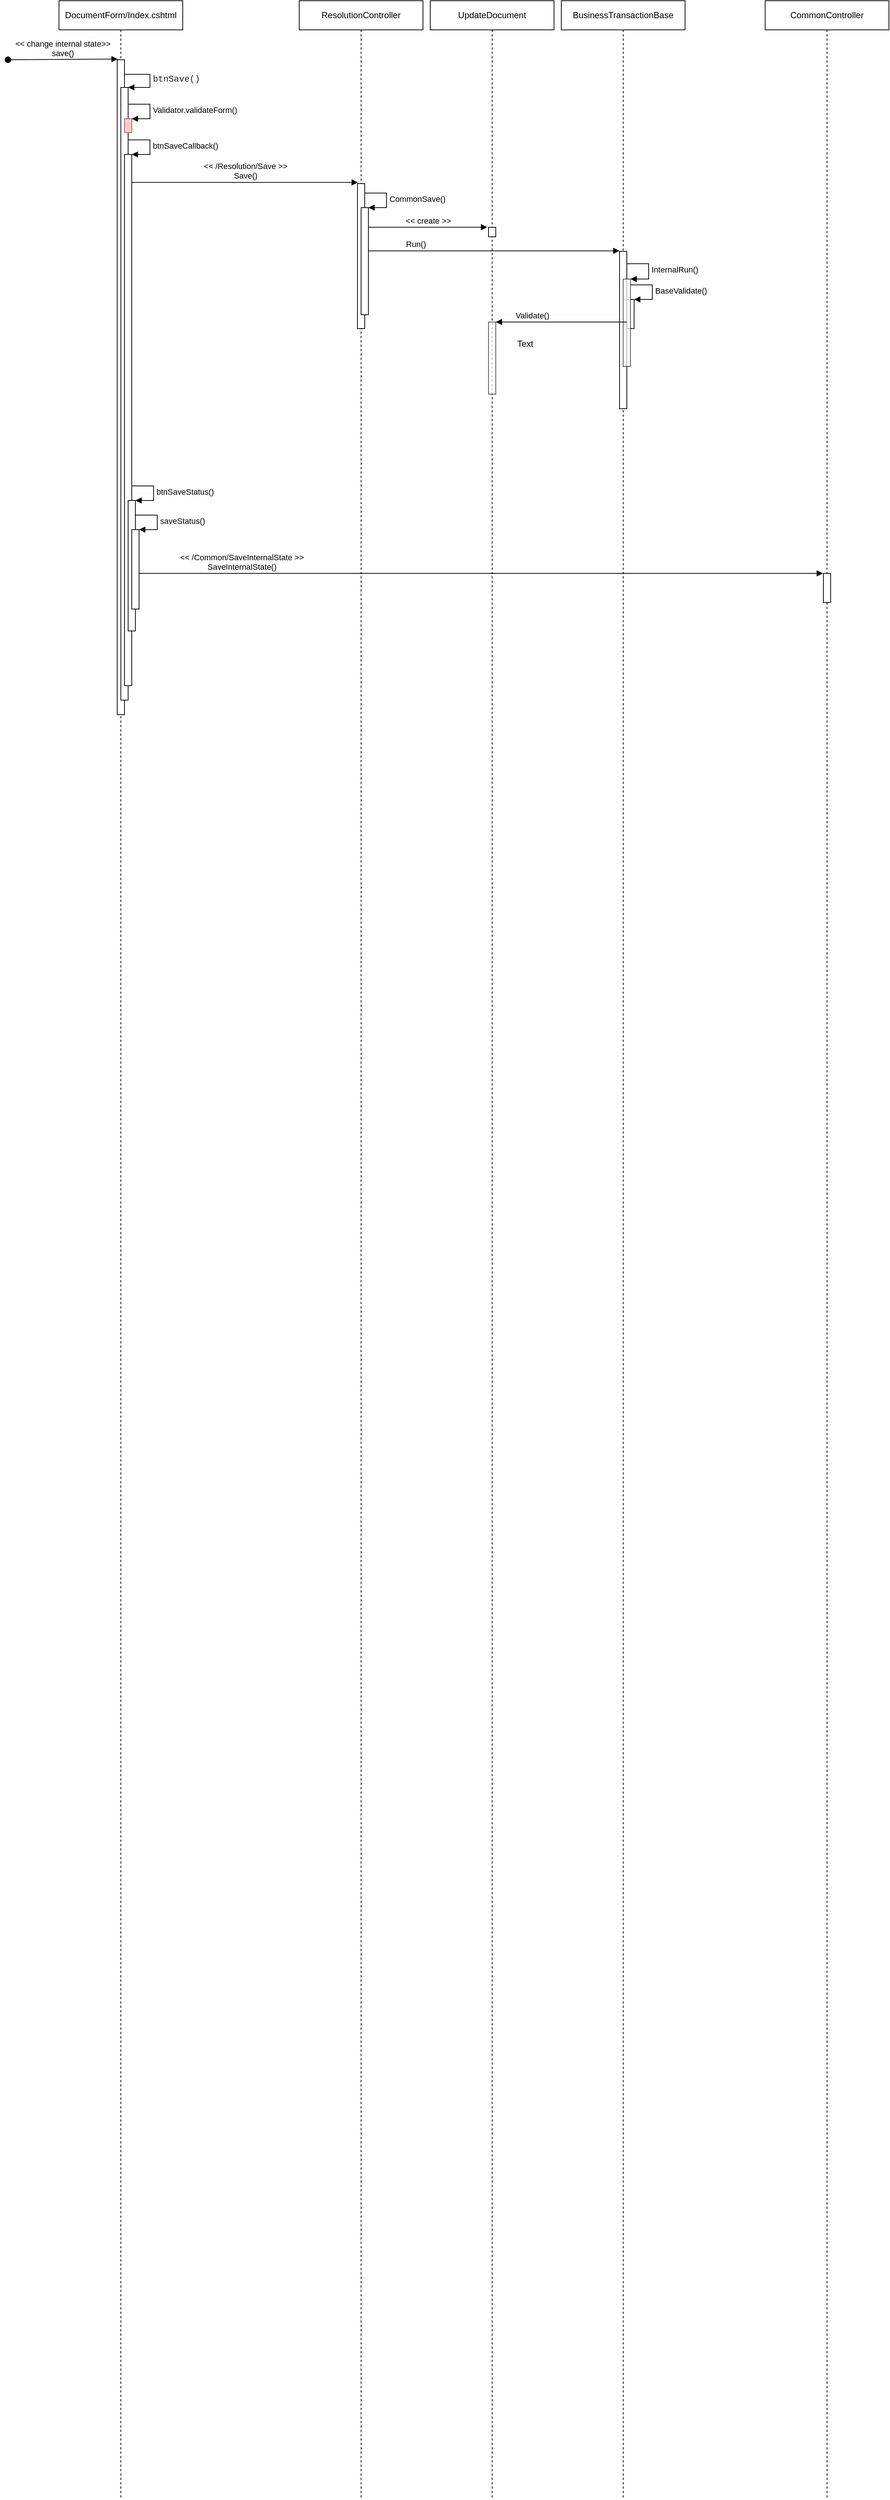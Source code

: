 <mxfile version="20.5.3" type="github">
  <diagram id="iafy8vLnpcnuuy3_OvVW" name="Страница 1">
    <mxGraphModel dx="813" dy="522" grid="1" gridSize="10" guides="1" tooltips="1" connect="1" arrows="1" fold="1" page="1" pageScale="1" pageWidth="827" pageHeight="1169" math="0" shadow="0">
      <root>
        <mxCell id="0" />
        <mxCell id="1" parent="0" />
        <mxCell id="J9ldG81cEZ1e4UeyS67y-7" value="DocumentForm/Index.cshtml" style="shape=umlLifeline;perimeter=lifelinePerimeter;whiteSpace=wrap;html=1;container=1;collapsible=0;recursiveResize=0;outlineConnect=0;" vertex="1" parent="1">
          <mxGeometry x="110" y="39" width="170" height="3429" as="geometry" />
        </mxCell>
        <mxCell id="J9ldG81cEZ1e4UeyS67y-11" value="" style="html=1;points=[];perimeter=orthogonalPerimeter;" vertex="1" parent="J9ldG81cEZ1e4UeyS67y-7">
          <mxGeometry x="80" y="81" width="10" height="899" as="geometry" />
        </mxCell>
        <mxCell id="J9ldG81cEZ1e4UeyS67y-14" value="" style="html=1;points=[];perimeter=orthogonalPerimeter;" vertex="1" parent="J9ldG81cEZ1e4UeyS67y-7">
          <mxGeometry x="85" y="119" width="10" height="841" as="geometry" />
        </mxCell>
        <mxCell id="J9ldG81cEZ1e4UeyS67y-15" value="&lt;span style=&quot;color: rgb(32, 33, 36); font-family: consolas, &amp;quot;lucida console&amp;quot;, &amp;quot;courier new&amp;quot;, monospace; font-size: 12px;&quot;&gt;btnSave()&lt;/span&gt;" style="edgeStyle=orthogonalEdgeStyle;html=1;align=left;spacingLeft=2;endArrow=block;rounded=0;entryX=1;entryY=0;" edge="1" target="J9ldG81cEZ1e4UeyS67y-14" parent="J9ldG81cEZ1e4UeyS67y-7" source="J9ldG81cEZ1e4UeyS67y-11">
          <mxGeometry relative="1" as="geometry">
            <mxPoint x="95" y="101" as="sourcePoint" />
            <Array as="points">
              <mxPoint x="125" y="101" />
              <mxPoint x="125" y="119" />
            </Array>
          </mxGeometry>
        </mxCell>
        <mxCell id="J9ldG81cEZ1e4UeyS67y-19" value="" style="html=1;points=[];perimeter=orthogonalPerimeter;" vertex="1" parent="J9ldG81cEZ1e4UeyS67y-7">
          <mxGeometry x="90" y="211" width="10" height="729" as="geometry" />
        </mxCell>
        <mxCell id="J9ldG81cEZ1e4UeyS67y-20" value="btnSaveCallback()" style="edgeStyle=orthogonalEdgeStyle;html=1;align=left;spacingLeft=2;endArrow=block;rounded=0;entryX=1;entryY=0;" edge="1" target="J9ldG81cEZ1e4UeyS67y-19" parent="J9ldG81cEZ1e4UeyS67y-7" source="J9ldG81cEZ1e4UeyS67y-14">
          <mxGeometry relative="1" as="geometry">
            <mxPoint x="95" y="191" as="sourcePoint" />
            <Array as="points">
              <mxPoint x="125" y="191" />
              <mxPoint x="125" y="211" />
            </Array>
          </mxGeometry>
        </mxCell>
        <mxCell id="J9ldG81cEZ1e4UeyS67y-23" value="" style="html=1;points=[];perimeter=orthogonalPerimeter;" vertex="1" parent="J9ldG81cEZ1e4UeyS67y-7">
          <mxGeometry x="95" y="686" width="10" height="179" as="geometry" />
        </mxCell>
        <mxCell id="J9ldG81cEZ1e4UeyS67y-24" value="btnSaveStatus()" style="edgeStyle=orthogonalEdgeStyle;html=1;align=left;spacingLeft=2;endArrow=block;rounded=0;entryX=1;entryY=0;" edge="1" target="J9ldG81cEZ1e4UeyS67y-23" parent="J9ldG81cEZ1e4UeyS67y-7">
          <mxGeometry relative="1" as="geometry">
            <mxPoint x="100" y="666" as="sourcePoint" />
            <Array as="points">
              <mxPoint x="130" y="666" />
              <mxPoint x="130" y="686" />
            </Array>
          </mxGeometry>
        </mxCell>
        <mxCell id="J9ldG81cEZ1e4UeyS67y-25" value="" style="html=1;points=[];perimeter=orthogonalPerimeter;" vertex="1" parent="J9ldG81cEZ1e4UeyS67y-7">
          <mxGeometry x="100" y="726" width="10" height="109" as="geometry" />
        </mxCell>
        <mxCell id="J9ldG81cEZ1e4UeyS67y-26" value="saveStatus()" style="edgeStyle=orthogonalEdgeStyle;html=1;align=left;spacingLeft=2;endArrow=block;rounded=0;entryX=1;entryY=0;" edge="1" target="J9ldG81cEZ1e4UeyS67y-25" parent="J9ldG81cEZ1e4UeyS67y-7" source="J9ldG81cEZ1e4UeyS67y-23">
          <mxGeometry relative="1" as="geometry">
            <mxPoint x="105" y="706" as="sourcePoint" />
            <Array as="points">
              <mxPoint x="135" y="706" />
              <mxPoint x="135" y="726" />
            </Array>
          </mxGeometry>
        </mxCell>
        <mxCell id="J9ldG81cEZ1e4UeyS67y-8" value="&amp;lt;&amp;lt; change internal state&amp;gt;&amp;gt;&lt;br&gt;save()" style="html=1;verticalAlign=bottom;startArrow=oval;startFill=1;endArrow=block;startSize=8;rounded=0;entryX=0.07;entryY=-0.001;entryDx=0;entryDy=0;entryPerimeter=0;" edge="1" parent="1" target="J9ldG81cEZ1e4UeyS67y-11">
          <mxGeometry width="60" relative="1" as="geometry">
            <mxPoint x="40" y="120" as="sourcePoint" />
            <mxPoint x="190" y="120" as="targetPoint" />
          </mxGeometry>
        </mxCell>
        <mxCell id="J9ldG81cEZ1e4UeyS67y-9" value="ResolutionController" style="shape=umlLifeline;perimeter=lifelinePerimeter;whiteSpace=wrap;html=1;container=1;collapsible=0;recursiveResize=0;outlineConnect=0;" vertex="1" parent="1">
          <mxGeometry x="440" y="39" width="170" height="3429" as="geometry" />
        </mxCell>
        <mxCell id="J9ldG81cEZ1e4UeyS67y-12" value="" style="html=1;points=[];perimeter=orthogonalPerimeter;" vertex="1" parent="J9ldG81cEZ1e4UeyS67y-9">
          <mxGeometry x="80" y="251" width="10" height="199" as="geometry" />
        </mxCell>
        <mxCell id="J9ldG81cEZ1e4UeyS67y-10" value="CommonController" style="shape=umlLifeline;perimeter=lifelinePerimeter;whiteSpace=wrap;html=1;container=1;collapsible=0;recursiveResize=0;outlineConnect=0;" vertex="1" parent="1">
          <mxGeometry x="1080" y="39" width="170" height="3429" as="geometry" />
        </mxCell>
        <mxCell id="J9ldG81cEZ1e4UeyS67y-21" value="" style="html=1;points=[];perimeter=orthogonalPerimeter;" vertex="1" parent="J9ldG81cEZ1e4UeyS67y-10">
          <mxGeometry x="80" y="786" width="10" height="40" as="geometry" />
        </mxCell>
        <mxCell id="J9ldG81cEZ1e4UeyS67y-13" value="&amp;lt;&amp;lt; /Resolution/Save &amp;gt;&amp;gt;&lt;br&gt;Save()" style="html=1;verticalAlign=bottom;endArrow=block;rounded=0;entryX=0.056;entryY=-0.008;entryDx=0;entryDy=0;entryPerimeter=0;" edge="1" parent="1" source="J9ldG81cEZ1e4UeyS67y-19" target="J9ldG81cEZ1e4UeyS67y-12">
          <mxGeometry width="80" relative="1" as="geometry">
            <mxPoint x="300" y="160" as="sourcePoint" />
            <mxPoint x="380" y="160" as="targetPoint" />
          </mxGeometry>
        </mxCell>
        <mxCell id="J9ldG81cEZ1e4UeyS67y-17" value="" style="html=1;points=[];perimeter=orthogonalPerimeter;fillColor=#f8cecc;strokeColor=#b85450;" vertex="1" parent="1">
          <mxGeometry x="200" y="201" width="10" height="19" as="geometry" />
        </mxCell>
        <mxCell id="J9ldG81cEZ1e4UeyS67y-18" value="Validator.validateForm()" style="edgeStyle=orthogonalEdgeStyle;html=1;align=left;spacingLeft=2;endArrow=block;rounded=0;entryX=1;entryY=0;" edge="1" target="J9ldG81cEZ1e4UeyS67y-17" parent="1" source="J9ldG81cEZ1e4UeyS67y-14">
          <mxGeometry relative="1" as="geometry">
            <mxPoint x="205" y="181" as="sourcePoint" />
            <Array as="points">
              <mxPoint x="235" y="181" />
              <mxPoint x="235" y="201" />
            </Array>
          </mxGeometry>
        </mxCell>
        <mxCell id="J9ldG81cEZ1e4UeyS67y-22" value="&amp;lt;&amp;lt; /Common/SaveInternalState &amp;gt;&amp;gt;&lt;br&gt;SaveInternalState()" style="html=1;verticalAlign=bottom;endArrow=block;rounded=0;entryX=-0.06;entryY=0;entryDx=0;entryDy=0;entryPerimeter=0;" edge="1" parent="1" source="J9ldG81cEZ1e4UeyS67y-25" target="J9ldG81cEZ1e4UeyS67y-21">
          <mxGeometry x="-0.701" width="80" relative="1" as="geometry">
            <mxPoint x="220" y="643.68" as="sourcePoint" />
            <mxPoint x="410.56" y="643.68" as="targetPoint" />
            <mxPoint as="offset" />
          </mxGeometry>
        </mxCell>
        <mxCell id="J9ldG81cEZ1e4UeyS67y-27" value="" style="html=1;points=[];perimeter=orthogonalPerimeter;" vertex="1" parent="1">
          <mxGeometry x="525" y="323" width="10" height="147" as="geometry" />
        </mxCell>
        <mxCell id="J9ldG81cEZ1e4UeyS67y-28" value="CommonSave()" style="edgeStyle=orthogonalEdgeStyle;html=1;align=left;spacingLeft=2;endArrow=block;rounded=0;entryX=1;entryY=0;" edge="1" target="J9ldG81cEZ1e4UeyS67y-27" parent="1" source="J9ldG81cEZ1e4UeyS67y-12">
          <mxGeometry relative="1" as="geometry">
            <mxPoint x="530" y="303" as="sourcePoint" />
            <Array as="points">
              <mxPoint x="560" y="303" />
              <mxPoint x="560" y="323" />
            </Array>
          </mxGeometry>
        </mxCell>
        <mxCell id="J9ldG81cEZ1e4UeyS67y-29" value="UpdateDocument" style="shape=umlLifeline;perimeter=lifelinePerimeter;whiteSpace=wrap;html=1;container=1;collapsible=0;recursiveResize=0;outlineConnect=0;movable=0;resizable=0;" vertex="1" parent="1">
          <mxGeometry x="620" y="39" width="170" height="3429" as="geometry" />
        </mxCell>
        <mxCell id="J9ldG81cEZ1e4UeyS67y-30" value="" style="html=1;points=[];perimeter=orthogonalPerimeter;" vertex="1" parent="J9ldG81cEZ1e4UeyS67y-29">
          <mxGeometry x="80" y="311" width="10" height="13" as="geometry" />
        </mxCell>
        <mxCell id="J9ldG81cEZ1e4UeyS67y-42" value="" style="html=1;points=[];perimeter=orthogonalPerimeter;opacity=70;" vertex="1" parent="J9ldG81cEZ1e4UeyS67y-29">
          <mxGeometry x="80" y="441" width="10" height="99" as="geometry" />
        </mxCell>
        <mxCell id="J9ldG81cEZ1e4UeyS67y-43" value="Text" style="text;html=1;align=center;verticalAlign=middle;resizable=0;points=[];autosize=1;strokeColor=none;fillColor=none;opacity=70;" vertex="1" parent="J9ldG81cEZ1e4UeyS67y-29">
          <mxGeometry x="110" y="461" width="40" height="20" as="geometry" />
        </mxCell>
        <mxCell id="J9ldG81cEZ1e4UeyS67y-31" value="&amp;lt;&amp;lt; create &amp;gt;&amp;gt;" style="html=1;verticalAlign=bottom;endArrow=block;rounded=0;entryX=-0.176;entryY=-0.013;entryDx=0;entryDy=0;entryPerimeter=0;" edge="1" parent="1" source="J9ldG81cEZ1e4UeyS67y-27" target="J9ldG81cEZ1e4UeyS67y-30">
          <mxGeometry width="80" relative="1" as="geometry">
            <mxPoint x="580" y="420" as="sourcePoint" />
            <mxPoint x="660" y="420" as="targetPoint" />
          </mxGeometry>
        </mxCell>
        <mxCell id="J9ldG81cEZ1e4UeyS67y-32" value="BusinessTransactionBase" style="shape=umlLifeline;perimeter=lifelinePerimeter;whiteSpace=wrap;html=1;container=1;collapsible=0;recursiveResize=0;outlineConnect=0;" vertex="1" parent="1">
          <mxGeometry x="800" y="39" width="170" height="3429" as="geometry" />
        </mxCell>
        <mxCell id="J9ldG81cEZ1e4UeyS67y-33" value="" style="html=1;points=[];perimeter=orthogonalPerimeter;" vertex="1" parent="J9ldG81cEZ1e4UeyS67y-32">
          <mxGeometry x="80" y="344" width="10" height="216" as="geometry" />
        </mxCell>
        <mxCell id="J9ldG81cEZ1e4UeyS67y-39" value="" style="html=1;points=[];perimeter=orthogonalPerimeter;" vertex="1" parent="J9ldG81cEZ1e4UeyS67y-32">
          <mxGeometry x="90" y="410" width="10" height="40" as="geometry" />
        </mxCell>
        <mxCell id="J9ldG81cEZ1e4UeyS67y-34" value="Run()" style="html=1;verticalAlign=bottom;endArrow=block;rounded=0;entryX=-0.012;entryY=-0.003;entryDx=0;entryDy=0;entryPerimeter=0;" edge="1" parent="1" source="J9ldG81cEZ1e4UeyS67y-27" target="J9ldG81cEZ1e4UeyS67y-33">
          <mxGeometry x="-0.623" width="80" relative="1" as="geometry">
            <mxPoint x="760" y="370" as="sourcePoint" />
            <mxPoint x="840" y="370" as="targetPoint" />
            <mxPoint as="offset" />
          </mxGeometry>
        </mxCell>
        <mxCell id="J9ldG81cEZ1e4UeyS67y-35" value="" style="html=1;points=[];perimeter=orthogonalPerimeter;opacity=70;" vertex="1" parent="1">
          <mxGeometry x="885" y="421" width="10" height="120" as="geometry" />
        </mxCell>
        <mxCell id="J9ldG81cEZ1e4UeyS67y-36" value="InternalRun()" style="edgeStyle=orthogonalEdgeStyle;html=1;align=left;spacingLeft=2;endArrow=block;rounded=0;entryX=1;entryY=0;" edge="1" target="J9ldG81cEZ1e4UeyS67y-35" parent="1" source="J9ldG81cEZ1e4UeyS67y-33">
          <mxGeometry relative="1" as="geometry">
            <mxPoint x="890" y="400" as="sourcePoint" />
            <Array as="points">
              <mxPoint x="920" y="400" />
              <mxPoint x="920" y="421" />
            </Array>
          </mxGeometry>
        </mxCell>
        <mxCell id="J9ldG81cEZ1e4UeyS67y-40" value="BaseValidate()" style="edgeStyle=orthogonalEdgeStyle;html=1;align=left;spacingLeft=2;endArrow=block;rounded=0;entryX=1;entryY=0;" edge="1" target="J9ldG81cEZ1e4UeyS67y-39" parent="1" source="J9ldG81cEZ1e4UeyS67y-35">
          <mxGeometry relative="1" as="geometry">
            <mxPoint x="895" y="429" as="sourcePoint" />
            <Array as="points">
              <mxPoint x="925" y="429" />
              <mxPoint x="925" y="449" />
            </Array>
          </mxGeometry>
        </mxCell>
        <mxCell id="J9ldG81cEZ1e4UeyS67y-41" value="Validate()" style="html=1;verticalAlign=bottom;endArrow=block;rounded=0;" edge="1" parent="1" source="J9ldG81cEZ1e4UeyS67y-39" target="J9ldG81cEZ1e4UeyS67y-42">
          <mxGeometry x="0.444" width="80" relative="1" as="geometry">
            <mxPoint x="730" y="500" as="sourcePoint" />
            <mxPoint x="810" y="500" as="targetPoint" />
            <mxPoint as="offset" />
          </mxGeometry>
        </mxCell>
      </root>
    </mxGraphModel>
  </diagram>
</mxfile>
